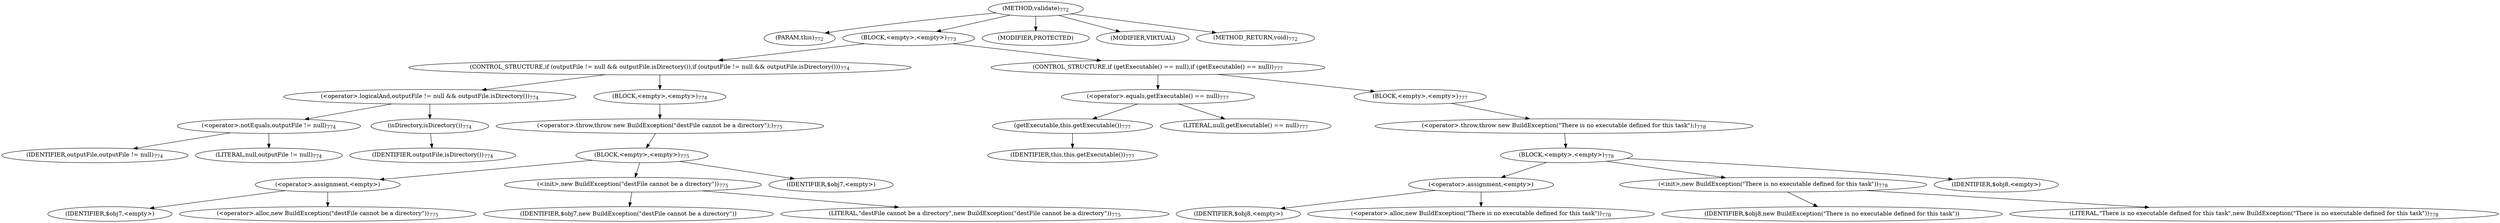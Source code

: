 digraph "validate" {  
"1116" [label = <(METHOD,validate)<SUB>772</SUB>> ]
"42" [label = <(PARAM,this)<SUB>772</SUB>> ]
"1117" [label = <(BLOCK,&lt;empty&gt;,&lt;empty&gt;)<SUB>773</SUB>> ]
"1118" [label = <(CONTROL_STRUCTURE,if (outputFile != null &amp;&amp; outputFile.isDirectory()),if (outputFile != null &amp;&amp; outputFile.isDirectory()))<SUB>774</SUB>> ]
"1119" [label = <(&lt;operator&gt;.logicalAnd,outputFile != null &amp;&amp; outputFile.isDirectory())<SUB>774</SUB>> ]
"1120" [label = <(&lt;operator&gt;.notEquals,outputFile != null)<SUB>774</SUB>> ]
"1121" [label = <(IDENTIFIER,outputFile,outputFile != null)<SUB>774</SUB>> ]
"1122" [label = <(LITERAL,null,outputFile != null)<SUB>774</SUB>> ]
"1123" [label = <(isDirectory,isDirectory())<SUB>774</SUB>> ]
"1124" [label = <(IDENTIFIER,outputFile,isDirectory())<SUB>774</SUB>> ]
"1125" [label = <(BLOCK,&lt;empty&gt;,&lt;empty&gt;)<SUB>774</SUB>> ]
"1126" [label = <(&lt;operator&gt;.throw,throw new BuildException(&quot;destFile cannot be a directory&quot;);)<SUB>775</SUB>> ]
"1127" [label = <(BLOCK,&lt;empty&gt;,&lt;empty&gt;)<SUB>775</SUB>> ]
"1128" [label = <(&lt;operator&gt;.assignment,&lt;empty&gt;)> ]
"1129" [label = <(IDENTIFIER,$obj7,&lt;empty&gt;)> ]
"1130" [label = <(&lt;operator&gt;.alloc,new BuildException(&quot;destFile cannot be a directory&quot;))<SUB>775</SUB>> ]
"1131" [label = <(&lt;init&gt;,new BuildException(&quot;destFile cannot be a directory&quot;))<SUB>775</SUB>> ]
"1132" [label = <(IDENTIFIER,$obj7,new BuildException(&quot;destFile cannot be a directory&quot;))> ]
"1133" [label = <(LITERAL,&quot;destFile cannot be a directory&quot;,new BuildException(&quot;destFile cannot be a directory&quot;))<SUB>775</SUB>> ]
"1134" [label = <(IDENTIFIER,$obj7,&lt;empty&gt;)> ]
"1135" [label = <(CONTROL_STRUCTURE,if (getExecutable() == null),if (getExecutable() == null))<SUB>777</SUB>> ]
"1136" [label = <(&lt;operator&gt;.equals,getExecutable() == null)<SUB>777</SUB>> ]
"1137" [label = <(getExecutable,this.getExecutable())<SUB>777</SUB>> ]
"41" [label = <(IDENTIFIER,this,this.getExecutable())<SUB>777</SUB>> ]
"1138" [label = <(LITERAL,null,getExecutable() == null)<SUB>777</SUB>> ]
"1139" [label = <(BLOCK,&lt;empty&gt;,&lt;empty&gt;)<SUB>777</SUB>> ]
"1140" [label = <(&lt;operator&gt;.throw,throw new BuildException(&quot;There is no executable defined for this task&quot;);)<SUB>778</SUB>> ]
"1141" [label = <(BLOCK,&lt;empty&gt;,&lt;empty&gt;)<SUB>778</SUB>> ]
"1142" [label = <(&lt;operator&gt;.assignment,&lt;empty&gt;)> ]
"1143" [label = <(IDENTIFIER,$obj8,&lt;empty&gt;)> ]
"1144" [label = <(&lt;operator&gt;.alloc,new BuildException(&quot;There is no executable defined for this task&quot;))<SUB>778</SUB>> ]
"1145" [label = <(&lt;init&gt;,new BuildException(&quot;There is no executable defined for this task&quot;))<SUB>778</SUB>> ]
"1146" [label = <(IDENTIFIER,$obj8,new BuildException(&quot;There is no executable defined for this task&quot;))> ]
"1147" [label = <(LITERAL,&quot;There is no executable defined for this task&quot;,new BuildException(&quot;There is no executable defined for this task&quot;))<SUB>778</SUB>> ]
"1148" [label = <(IDENTIFIER,$obj8,&lt;empty&gt;)> ]
"1149" [label = <(MODIFIER,PROTECTED)> ]
"1150" [label = <(MODIFIER,VIRTUAL)> ]
"1151" [label = <(METHOD_RETURN,void)<SUB>772</SUB>> ]
  "1116" -> "42" 
  "1116" -> "1117" 
  "1116" -> "1149" 
  "1116" -> "1150" 
  "1116" -> "1151" 
  "1117" -> "1118" 
  "1117" -> "1135" 
  "1118" -> "1119" 
  "1118" -> "1125" 
  "1119" -> "1120" 
  "1119" -> "1123" 
  "1120" -> "1121" 
  "1120" -> "1122" 
  "1123" -> "1124" 
  "1125" -> "1126" 
  "1126" -> "1127" 
  "1127" -> "1128" 
  "1127" -> "1131" 
  "1127" -> "1134" 
  "1128" -> "1129" 
  "1128" -> "1130" 
  "1131" -> "1132" 
  "1131" -> "1133" 
  "1135" -> "1136" 
  "1135" -> "1139" 
  "1136" -> "1137" 
  "1136" -> "1138" 
  "1137" -> "41" 
  "1139" -> "1140" 
  "1140" -> "1141" 
  "1141" -> "1142" 
  "1141" -> "1145" 
  "1141" -> "1148" 
  "1142" -> "1143" 
  "1142" -> "1144" 
  "1145" -> "1146" 
  "1145" -> "1147" 
}

